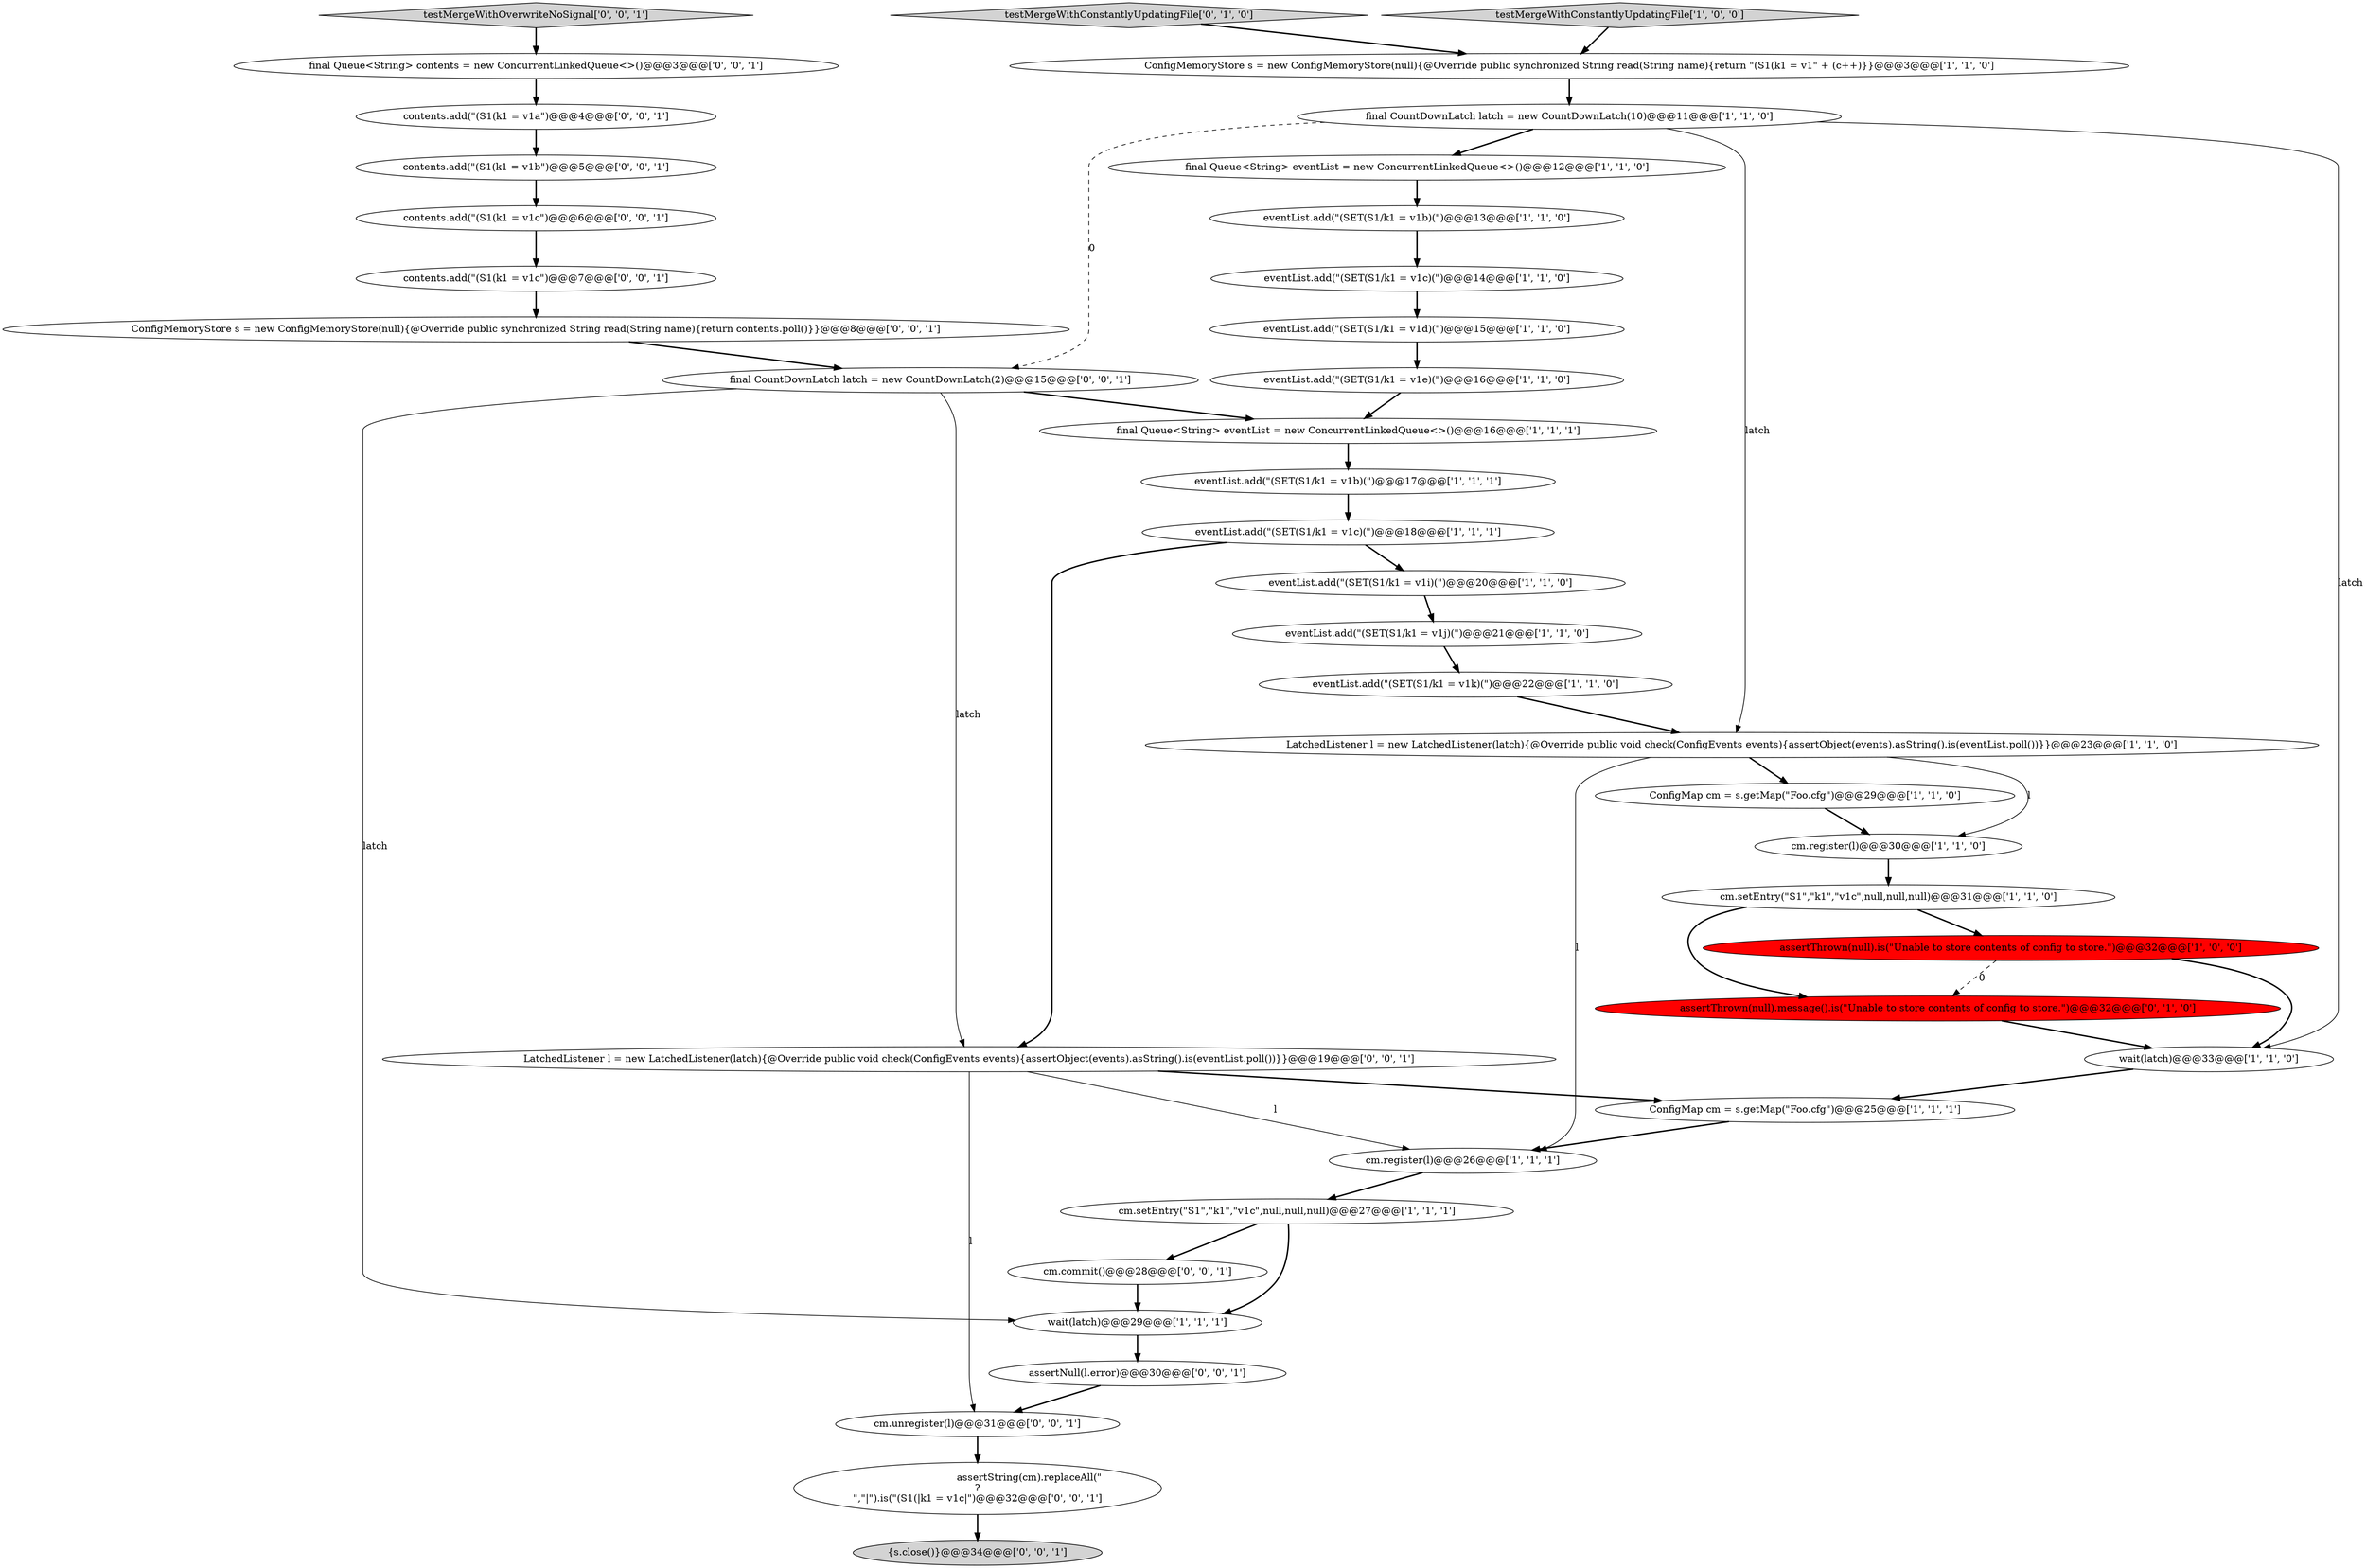 digraph {
1 [style = filled, label = "ConfigMap cm = s.getMap(\"Foo.cfg\")@@@29@@@['1', '1', '0']", fillcolor = white, shape = ellipse image = "AAA0AAABBB1BBB"];
36 [style = filled, label = "contents.add(\"(S1(k1 = v1c\")@@@7@@@['0', '0', '1']", fillcolor = white, shape = ellipse image = "AAA0AAABBB3BBB"];
26 [style = filled, label = "assertString(cm).replaceAll(\"\r?\n\",\"|\").is(\"(S1(|k1 = v1c|\")@@@32@@@['0', '0', '1']", fillcolor = white, shape = ellipse image = "AAA0AAABBB3BBB"];
22 [style = filled, label = "final Queue<String> eventList = new ConcurrentLinkedQueue<>()@@@16@@@['1', '1', '1']", fillcolor = white, shape = ellipse image = "AAA0AAABBB1BBB"];
4 [style = filled, label = "ConfigMap cm = s.getMap(\"Foo.cfg\")@@@25@@@['1', '1', '1']", fillcolor = white, shape = ellipse image = "AAA0AAABBB1BBB"];
23 [style = filled, label = "LatchedListener l = new LatchedListener(latch){@Override public void check(ConfigEvents events){assertObject(events).asString().is(eventList.poll())}}@@@23@@@['1', '1', '0']", fillcolor = white, shape = ellipse image = "AAA0AAABBB1BBB"];
2 [style = filled, label = "eventList.add(\"(SET(S1/k1 = v1b)(\")@@@13@@@['1', '1', '0']", fillcolor = white, shape = ellipse image = "AAA0AAABBB1BBB"];
12 [style = filled, label = "eventList.add(\"(SET(S1/k1 = v1c)(\")@@@14@@@['1', '1', '0']", fillcolor = white, shape = ellipse image = "AAA0AAABBB1BBB"];
16 [style = filled, label = "testMergeWithConstantlyUpdatingFile['1', '0', '0']", fillcolor = lightgray, shape = diamond image = "AAA0AAABBB1BBB"];
0 [style = filled, label = "wait(latch)@@@29@@@['1', '1', '1']", fillcolor = white, shape = ellipse image = "AAA0AAABBB1BBB"];
19 [style = filled, label = "eventList.add(\"(SET(S1/k1 = v1b)(\")@@@17@@@['1', '1', '1']", fillcolor = white, shape = ellipse image = "AAA0AAABBB1BBB"];
24 [style = filled, label = "assertThrown(null).message().is(\"Unable to store contents of config to store.\")@@@32@@@['0', '1', '0']", fillcolor = red, shape = ellipse image = "AAA1AAABBB2BBB"];
30 [style = filled, label = "cm.unregister(l)@@@31@@@['0', '0', '1']", fillcolor = white, shape = ellipse image = "AAA0AAABBB3BBB"];
18 [style = filled, label = "cm.register(l)@@@26@@@['1', '1', '1']", fillcolor = white, shape = ellipse image = "AAA0AAABBB1BBB"];
17 [style = filled, label = "eventList.add(\"(SET(S1/k1 = v1i)(\")@@@20@@@['1', '1', '0']", fillcolor = white, shape = ellipse image = "AAA0AAABBB1BBB"];
7 [style = filled, label = "eventList.add(\"(SET(S1/k1 = v1k)(\")@@@22@@@['1', '1', '0']", fillcolor = white, shape = ellipse image = "AAA0AAABBB1BBB"];
5 [style = filled, label = "ConfigMemoryStore s = new ConfigMemoryStore(null){@Override public synchronized String read(String name){return \"(S1(k1 = v1\" + (c++)}}@@@3@@@['1', '1', '0']", fillcolor = white, shape = ellipse image = "AAA0AAABBB1BBB"];
3 [style = filled, label = "eventList.add(\"(SET(S1/k1 = v1d)(\")@@@15@@@['1', '1', '0']", fillcolor = white, shape = ellipse image = "AAA0AAABBB1BBB"];
20 [style = filled, label = "cm.register(l)@@@30@@@['1', '1', '0']", fillcolor = white, shape = ellipse image = "AAA0AAABBB1BBB"];
25 [style = filled, label = "testMergeWithConstantlyUpdatingFile['0', '1', '0']", fillcolor = lightgray, shape = diamond image = "AAA0AAABBB2BBB"];
28 [style = filled, label = "contents.add(\"(S1(k1 = v1c\")@@@6@@@['0', '0', '1']", fillcolor = white, shape = ellipse image = "AAA0AAABBB3BBB"];
21 [style = filled, label = "eventList.add(\"(SET(S1/k1 = v1e)(\")@@@16@@@['1', '1', '0']", fillcolor = white, shape = ellipse image = "AAA0AAABBB1BBB"];
11 [style = filled, label = "final CountDownLatch latch = new CountDownLatch(10)@@@11@@@['1', '1', '0']", fillcolor = white, shape = ellipse image = "AAA0AAABBB1BBB"];
34 [style = filled, label = "final CountDownLatch latch = new CountDownLatch(2)@@@15@@@['0', '0', '1']", fillcolor = white, shape = ellipse image = "AAA0AAABBB3BBB"];
37 [style = filled, label = "testMergeWithOverwriteNoSignal['0', '0', '1']", fillcolor = lightgray, shape = diamond image = "AAA0AAABBB3BBB"];
32 [style = filled, label = "cm.commit()@@@28@@@['0', '0', '1']", fillcolor = white, shape = ellipse image = "AAA0AAABBB3BBB"];
39 [style = filled, label = "final Queue<String> contents = new ConcurrentLinkedQueue<>()@@@3@@@['0', '0', '1']", fillcolor = white, shape = ellipse image = "AAA0AAABBB3BBB"];
15 [style = filled, label = "wait(latch)@@@33@@@['1', '1', '0']", fillcolor = white, shape = ellipse image = "AAA0AAABBB1BBB"];
33 [style = filled, label = "contents.add(\"(S1(k1 = v1a\")@@@4@@@['0', '0', '1']", fillcolor = white, shape = ellipse image = "AAA0AAABBB3BBB"];
35 [style = filled, label = "assertNull(l.error)@@@30@@@['0', '0', '1']", fillcolor = white, shape = ellipse image = "AAA0AAABBB3BBB"];
27 [style = filled, label = "contents.add(\"(S1(k1 = v1b\")@@@5@@@['0', '0', '1']", fillcolor = white, shape = ellipse image = "AAA0AAABBB3BBB"];
38 [style = filled, label = "LatchedListener l = new LatchedListener(latch){@Override public void check(ConfigEvents events){assertObject(events).asString().is(eventList.poll())}}@@@19@@@['0', '0', '1']", fillcolor = white, shape = ellipse image = "AAA0AAABBB3BBB"];
10 [style = filled, label = "assertThrown(null).is(\"Unable to store contents of config to store.\")@@@32@@@['1', '0', '0']", fillcolor = red, shape = ellipse image = "AAA1AAABBB1BBB"];
29 [style = filled, label = "ConfigMemoryStore s = new ConfigMemoryStore(null){@Override public synchronized String read(String name){return contents.poll()}}@@@8@@@['0', '0', '1']", fillcolor = white, shape = ellipse image = "AAA0AAABBB3BBB"];
31 [style = filled, label = "{s.close()}@@@34@@@['0', '0', '1']", fillcolor = lightgray, shape = ellipse image = "AAA0AAABBB3BBB"];
6 [style = filled, label = "eventList.add(\"(SET(S1/k1 = v1c)(\")@@@18@@@['1', '1', '1']", fillcolor = white, shape = ellipse image = "AAA0AAABBB1BBB"];
8 [style = filled, label = "cm.setEntry(\"S1\",\"k1\",\"v1c\",null,null,null)@@@31@@@['1', '1', '0']", fillcolor = white, shape = ellipse image = "AAA0AAABBB1BBB"];
9 [style = filled, label = "cm.setEntry(\"S1\",\"k1\",\"v1c\",null,null,null)@@@27@@@['1', '1', '1']", fillcolor = white, shape = ellipse image = "AAA0AAABBB1BBB"];
13 [style = filled, label = "final Queue<String> eventList = new ConcurrentLinkedQueue<>()@@@12@@@['1', '1', '0']", fillcolor = white, shape = ellipse image = "AAA0AAABBB1BBB"];
14 [style = filled, label = "eventList.add(\"(SET(S1/k1 = v1j)(\")@@@21@@@['1', '1', '0']", fillcolor = white, shape = ellipse image = "AAA0AAABBB1BBB"];
6->17 [style = bold, label=""];
8->10 [style = bold, label=""];
38->30 [style = solid, label="l"];
10->15 [style = bold, label=""];
9->0 [style = bold, label=""];
28->36 [style = bold, label=""];
22->19 [style = bold, label=""];
36->29 [style = bold, label=""];
11->34 [style = dashed, label="0"];
27->28 [style = bold, label=""];
32->0 [style = bold, label=""];
9->32 [style = bold, label=""];
30->26 [style = bold, label=""];
38->4 [style = bold, label=""];
1->20 [style = bold, label=""];
4->18 [style = bold, label=""];
38->18 [style = solid, label="l"];
11->23 [style = solid, label="latch"];
29->34 [style = bold, label=""];
34->38 [style = solid, label="latch"];
19->6 [style = bold, label=""];
33->27 [style = bold, label=""];
2->12 [style = bold, label=""];
39->33 [style = bold, label=""];
34->22 [style = bold, label=""];
14->7 [style = bold, label=""];
6->38 [style = bold, label=""];
20->8 [style = bold, label=""];
26->31 [style = bold, label=""];
11->15 [style = solid, label="latch"];
21->22 [style = bold, label=""];
17->14 [style = bold, label=""];
7->23 [style = bold, label=""];
11->13 [style = bold, label=""];
23->18 [style = solid, label="l"];
15->4 [style = bold, label=""];
18->9 [style = bold, label=""];
23->1 [style = bold, label=""];
16->5 [style = bold, label=""];
0->35 [style = bold, label=""];
3->21 [style = bold, label=""];
25->5 [style = bold, label=""];
5->11 [style = bold, label=""];
12->3 [style = bold, label=""];
34->0 [style = solid, label="latch"];
35->30 [style = bold, label=""];
10->24 [style = dashed, label="0"];
23->20 [style = solid, label="l"];
37->39 [style = bold, label=""];
13->2 [style = bold, label=""];
24->15 [style = bold, label=""];
8->24 [style = bold, label=""];
}

